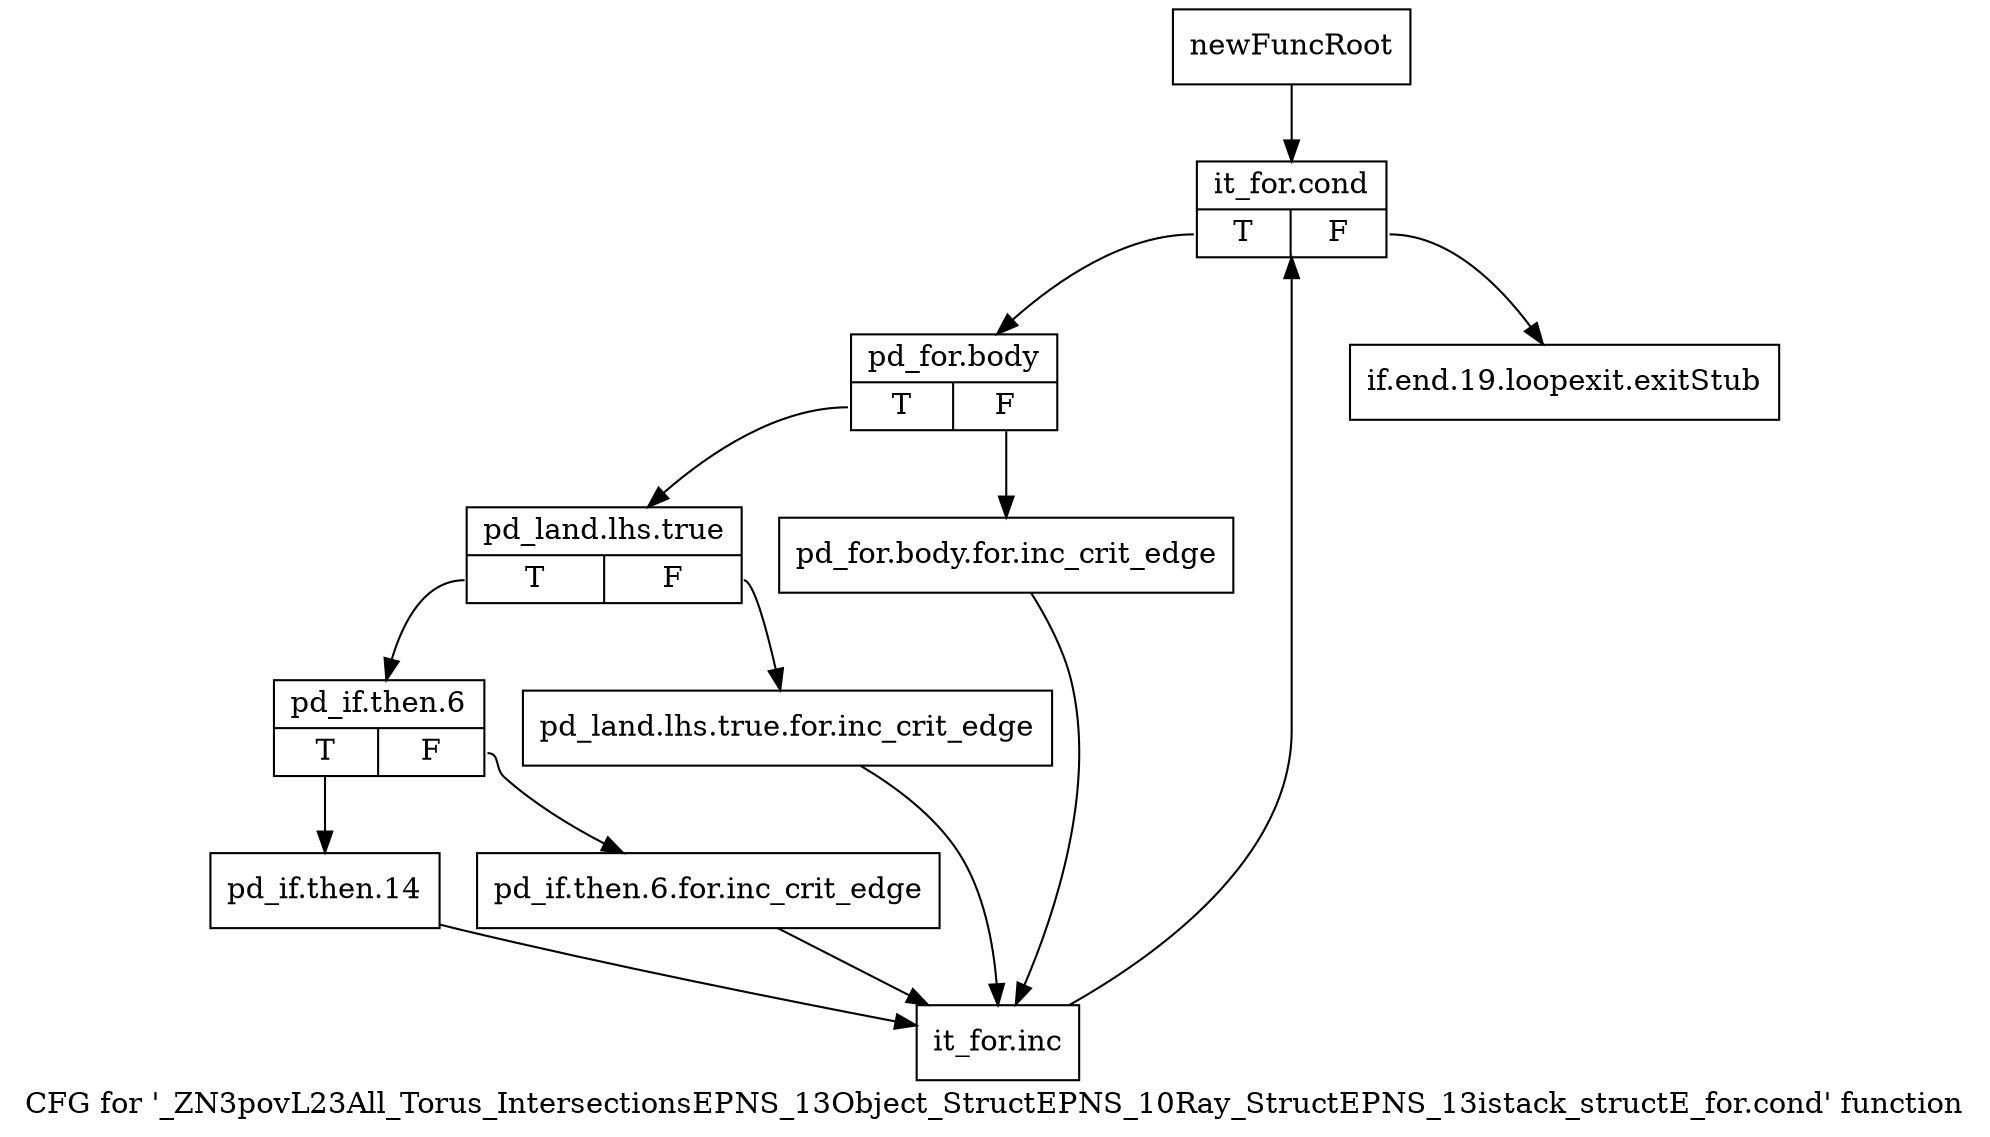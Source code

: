 digraph "CFG for '_ZN3povL23All_Torus_IntersectionsEPNS_13Object_StructEPNS_10Ray_StructEPNS_13istack_structE_for.cond' function" {
	label="CFG for '_ZN3povL23All_Torus_IntersectionsEPNS_13Object_StructEPNS_10Ray_StructEPNS_13istack_structE_for.cond' function";

	Node0x2d5a2e0 [shape=record,label="{newFuncRoot}"];
	Node0x2d5a2e0 -> Node0x2d5a380;
	Node0x2d5a330 [shape=record,label="{if.end.19.loopexit.exitStub}"];
	Node0x2d5a380 [shape=record,label="{it_for.cond|{<s0>T|<s1>F}}"];
	Node0x2d5a380:s0 -> Node0x2d5a3d0;
	Node0x2d5a380:s1 -> Node0x2d5a330;
	Node0x2d5a3d0 [shape=record,label="{pd_for.body|{<s0>T|<s1>F}}"];
	Node0x2d5a3d0:s0 -> Node0x2d5a470;
	Node0x2d5a3d0:s1 -> Node0x2d5a420;
	Node0x2d5a420 [shape=record,label="{pd_for.body.for.inc_crit_edge}"];
	Node0x2d5a420 -> Node0x2d5a600;
	Node0x2d5a470 [shape=record,label="{pd_land.lhs.true|{<s0>T|<s1>F}}"];
	Node0x2d5a470:s0 -> Node0x2d5a510;
	Node0x2d5a470:s1 -> Node0x2d5a4c0;
	Node0x2d5a4c0 [shape=record,label="{pd_land.lhs.true.for.inc_crit_edge}"];
	Node0x2d5a4c0 -> Node0x2d5a600;
	Node0x2d5a510 [shape=record,label="{pd_if.then.6|{<s0>T|<s1>F}}"];
	Node0x2d5a510:s0 -> Node0x2d5a5b0;
	Node0x2d5a510:s1 -> Node0x2d5a560;
	Node0x2d5a560 [shape=record,label="{pd_if.then.6.for.inc_crit_edge}"];
	Node0x2d5a560 -> Node0x2d5a600;
	Node0x2d5a5b0 [shape=record,label="{pd_if.then.14}"];
	Node0x2d5a5b0 -> Node0x2d5a600;
	Node0x2d5a600 [shape=record,label="{it_for.inc}"];
	Node0x2d5a600 -> Node0x2d5a380;
}

